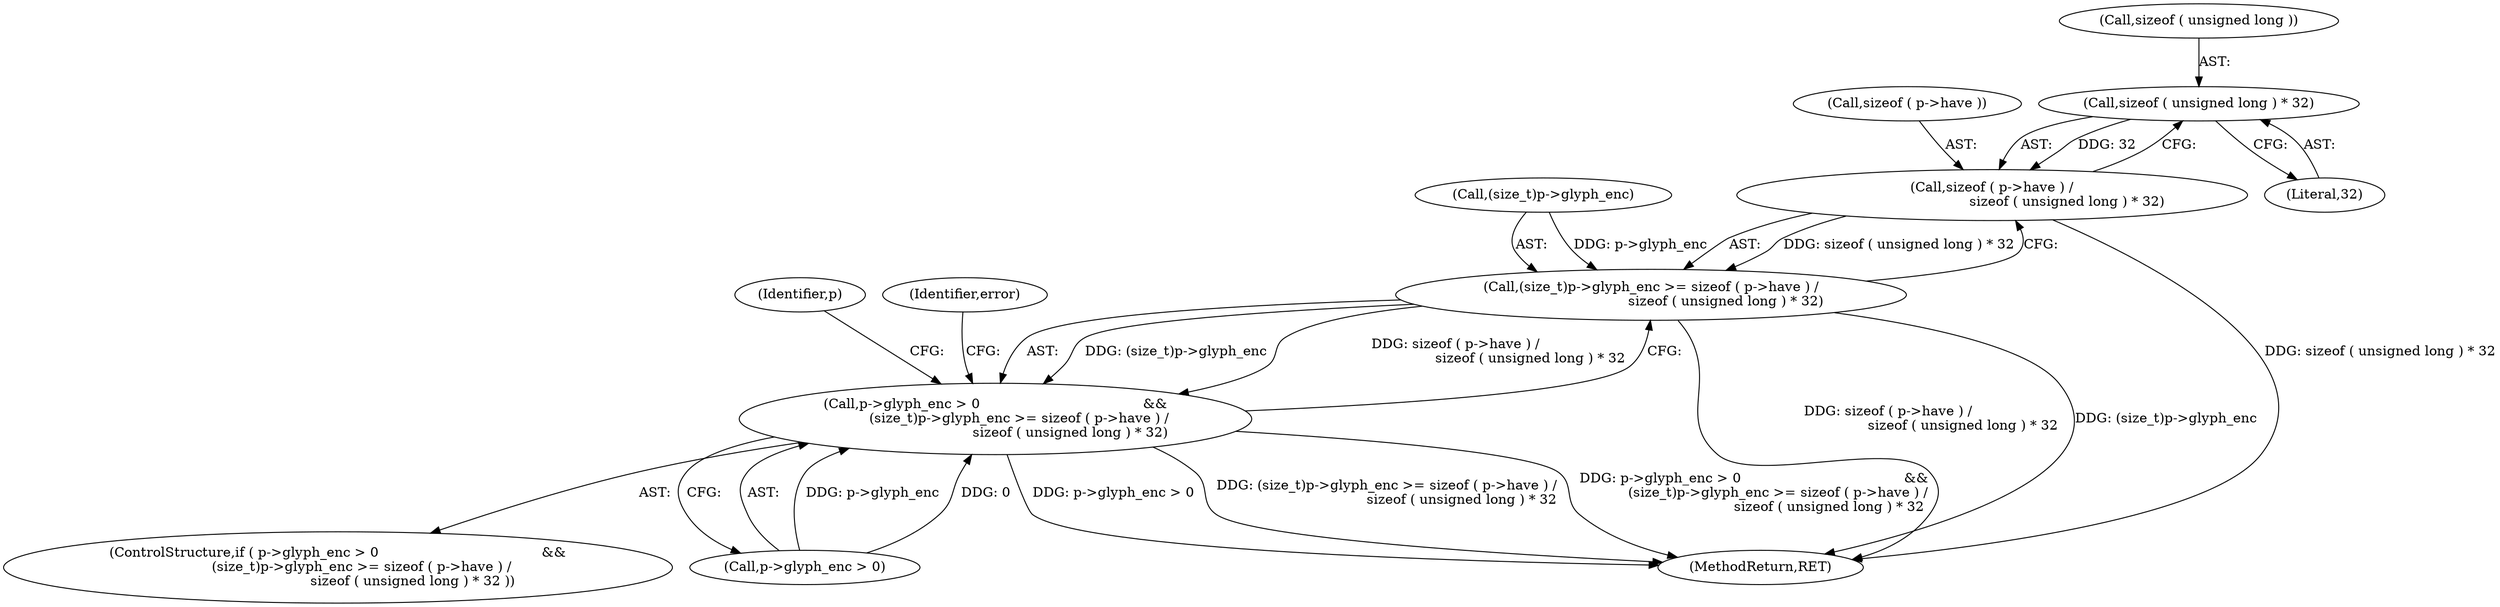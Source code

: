 digraph "0_savannah_07bdb6e289c7954e2a533039dc93c1c136099d2d@API" {
"1000591" [label="(Call,sizeof ( unsigned long ) * 32)"];
"1000586" [label="(Call,sizeof ( p->have ) /\n                                   sizeof ( unsigned long ) * 32)"];
"1000580" [label="(Call,(size_t)p->glyph_enc >= sizeof ( p->have ) /\n                                   sizeof ( unsigned long ) * 32)"];
"1000574" [label="(Call,p->glyph_enc > 0                                      &&\n           (size_t)p->glyph_enc >= sizeof ( p->have ) /\n                                   sizeof ( unsigned long ) * 32)"];
"1000573" [label="(ControlStructure,if ( p->glyph_enc > 0                                      &&\n           (size_t)p->glyph_enc >= sizeof ( p->have ) /\n                                   sizeof ( unsigned long ) * 32 ))"];
"1000602" [label="(Identifier,p)"];
"1000592" [label="(Call,sizeof ( unsigned long ))"];
"1000591" [label="(Call,sizeof ( unsigned long ) * 32)"];
"1000580" [label="(Call,(size_t)p->glyph_enc >= sizeof ( p->have ) /\n                                   sizeof ( unsigned long ) * 32)"];
"1000574" [label="(Call,p->glyph_enc > 0                                      &&\n           (size_t)p->glyph_enc >= sizeof ( p->have ) /\n                                   sizeof ( unsigned long ) * 32)"];
"1000586" [label="(Call,sizeof ( p->have ) /\n                                   sizeof ( unsigned long ) * 32)"];
"1000594" [label="(Literal,32)"];
"1000587" [label="(Call,sizeof ( p->have ))"];
"1000575" [label="(Call,p->glyph_enc > 0)"];
"1000581" [label="(Call,(size_t)p->glyph_enc)"];
"1000597" [label="(Identifier,error)"];
"1001571" [label="(MethodReturn,RET)"];
"1000591" -> "1000586"  [label="AST: "];
"1000591" -> "1000594"  [label="CFG: "];
"1000592" -> "1000591"  [label="AST: "];
"1000594" -> "1000591"  [label="AST: "];
"1000586" -> "1000591"  [label="CFG: "];
"1000591" -> "1000586"  [label="DDG: 32"];
"1000586" -> "1000580"  [label="AST: "];
"1000587" -> "1000586"  [label="AST: "];
"1000580" -> "1000586"  [label="CFG: "];
"1000586" -> "1001571"  [label="DDG: sizeof ( unsigned long ) * 32"];
"1000586" -> "1000580"  [label="DDG: sizeof ( unsigned long ) * 32"];
"1000580" -> "1000574"  [label="AST: "];
"1000581" -> "1000580"  [label="AST: "];
"1000574" -> "1000580"  [label="CFG: "];
"1000580" -> "1001571"  [label="DDG: sizeof ( p->have ) /\n                                   sizeof ( unsigned long ) * 32"];
"1000580" -> "1001571"  [label="DDG: (size_t)p->glyph_enc"];
"1000580" -> "1000574"  [label="DDG: (size_t)p->glyph_enc"];
"1000580" -> "1000574"  [label="DDG: sizeof ( p->have ) /\n                                   sizeof ( unsigned long ) * 32"];
"1000581" -> "1000580"  [label="DDG: p->glyph_enc"];
"1000574" -> "1000573"  [label="AST: "];
"1000574" -> "1000575"  [label="CFG: "];
"1000575" -> "1000574"  [label="AST: "];
"1000597" -> "1000574"  [label="CFG: "];
"1000602" -> "1000574"  [label="CFG: "];
"1000574" -> "1001571"  [label="DDG: p->glyph_enc > 0"];
"1000574" -> "1001571"  [label="DDG: (size_t)p->glyph_enc >= sizeof ( p->have ) /\n                                   sizeof ( unsigned long ) * 32"];
"1000574" -> "1001571"  [label="DDG: p->glyph_enc > 0                                      &&\n           (size_t)p->glyph_enc >= sizeof ( p->have ) /\n                                   sizeof ( unsigned long ) * 32"];
"1000575" -> "1000574"  [label="DDG: p->glyph_enc"];
"1000575" -> "1000574"  [label="DDG: 0"];
}
